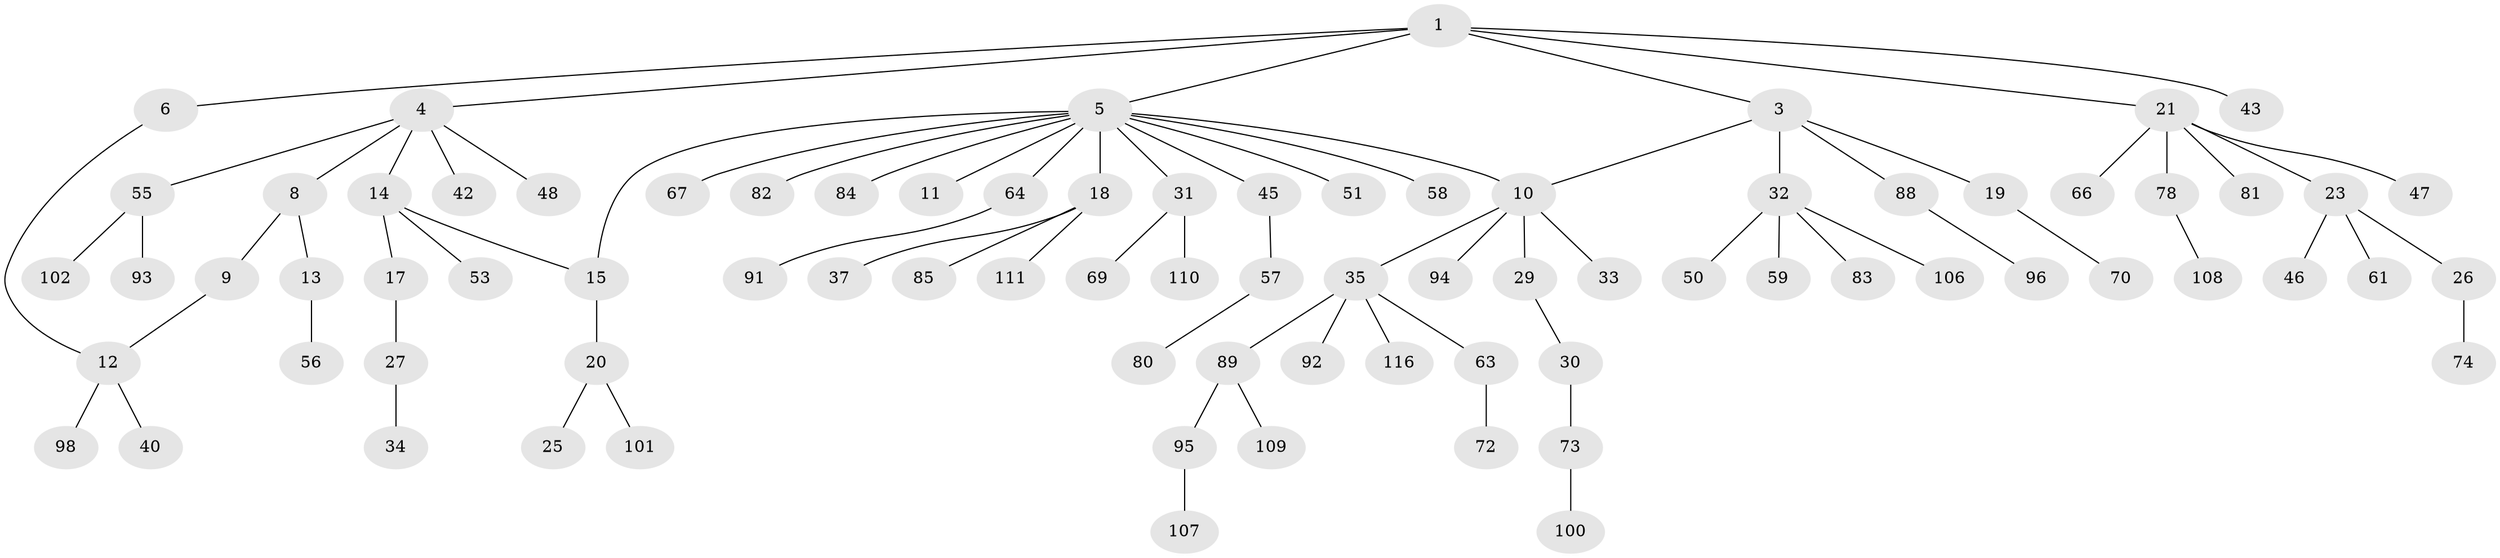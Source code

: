 // original degree distribution, {5: 0.05042016806722689, 3: 0.14285714285714285, 6: 0.008403361344537815, 7: 0.008403361344537815, 8: 0.008403361344537815, 4: 0.04201680672268908, 1: 0.47058823529411764, 2: 0.2689075630252101}
// Generated by graph-tools (version 1.1) at 2025/41/03/06/25 10:41:26]
// undirected, 81 vertices, 83 edges
graph export_dot {
graph [start="1"]
  node [color=gray90,style=filled];
  1 [super="+2"];
  3 [super="+22"];
  4 [super="+24"];
  5 [super="+7"];
  6 [super="+41"];
  8 [super="+39"];
  9 [super="+79"];
  10 [super="+16"];
  11;
  12 [super="+38"];
  13;
  14 [super="+87"];
  15;
  17 [super="+54"];
  18 [super="+62"];
  19 [super="+60"];
  20 [super="+65"];
  21 [super="+44"];
  23 [super="+49"];
  25 [super="+77"];
  26 [super="+28"];
  27;
  29;
  30 [super="+76"];
  31 [super="+75"];
  32 [super="+52"];
  33 [super="+97"];
  34 [super="+36"];
  35 [super="+90"];
  37;
  40;
  42 [super="+71"];
  43;
  45 [super="+104"];
  46;
  47 [super="+115"];
  48;
  50;
  51;
  53;
  55 [super="+68"];
  56;
  57;
  58;
  59 [super="+113"];
  61;
  63;
  64 [super="+112"];
  66 [super="+86"];
  67;
  69 [super="+118"];
  70;
  72 [super="+99"];
  73 [super="+105"];
  74;
  78;
  80 [super="+119"];
  81;
  82;
  83;
  84;
  85;
  88;
  89;
  91;
  92;
  93;
  94;
  95 [super="+103"];
  96;
  98;
  100 [super="+117"];
  101 [super="+114"];
  102;
  106;
  107;
  108;
  109;
  110;
  111;
  116;
  1 -- 3;
  1 -- 4;
  1 -- 6;
  1 -- 21;
  1 -- 43;
  1 -- 5;
  3 -- 19;
  3 -- 32;
  3 -- 88;
  3 -- 10;
  4 -- 8;
  4 -- 14;
  4 -- 48;
  4 -- 55;
  4 -- 42;
  5 -- 10;
  5 -- 31;
  5 -- 51;
  5 -- 67;
  5 -- 84;
  5 -- 64;
  5 -- 11;
  5 -- 45;
  5 -- 15;
  5 -- 18;
  5 -- 82;
  5 -- 58;
  6 -- 12;
  8 -- 9;
  8 -- 13;
  9 -- 12;
  10 -- 33;
  10 -- 35;
  10 -- 94;
  10 -- 29;
  12 -- 40;
  12 -- 98;
  13 -- 56;
  14 -- 17;
  14 -- 53;
  14 -- 15;
  15 -- 20;
  17 -- 27;
  18 -- 37;
  18 -- 85;
  18 -- 111;
  19 -- 70;
  20 -- 25;
  20 -- 101;
  21 -- 23;
  21 -- 47;
  21 -- 66;
  21 -- 81;
  21 -- 78;
  23 -- 26;
  23 -- 46;
  23 -- 61;
  26 -- 74;
  27 -- 34;
  29 -- 30;
  30 -- 73;
  31 -- 69;
  31 -- 110;
  32 -- 50;
  32 -- 59;
  32 -- 106;
  32 -- 83;
  35 -- 63;
  35 -- 89;
  35 -- 116;
  35 -- 92;
  45 -- 57;
  55 -- 93;
  55 -- 102;
  57 -- 80;
  63 -- 72;
  64 -- 91;
  73 -- 100;
  78 -- 108;
  88 -- 96;
  89 -- 95;
  89 -- 109;
  95 -- 107;
}
